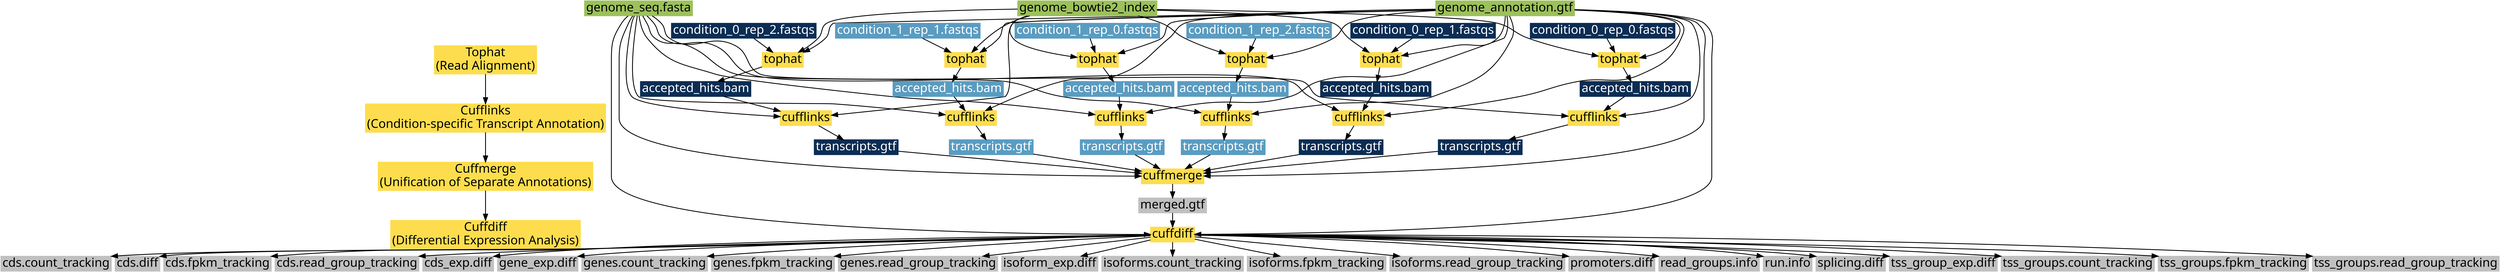 // a run option: unflatten -l3 tophat_cufflinks_ins_outs.dot | dot -Tpdf -o tophat_cufflinks_ins_outs.pdf

digraph g {
	rankdir=TB;
	
 

	

	// set global node and edge attribs

	node [shape=box,style=filled,fontname="DroidSans-Bold.ttf",fontsize=60, penwidth=3.0];

	 edge [penwidth=4,arrowsize=3];

// 	Program Flow Line
	Tophat     [label="Tophat\n(Read Alignment)", color="#FDDD4E"];
	Cufflinks  [label="Cufflinks\n(Condition-specific Transcript Annotation)", color="#FDDD4E"];
	Cuffmerge  [label="Cuffmerge\n(Unification of Separate Annotations)", color="#FDDD4E"];
	Cuffdiff   [label="Cuffdiff\n(Differential Expression Analysis)",color="#FDDD4E"];
	
	Tophat -> Cufflinks -> Cuffmerge -> Cuffdiff;
	
	

// 	**************** Major Node Definitions ******************

	
// 	Outside Data
	genome_annotation    [label="genome_annotation.gtf", color="#9CC15A"];
	genome_bowtie2_index [label="genome_bowtie2_index", color="#9CC15A"];
	genome_seq           [label="genome_seq.fasta", color="#9CC15A"];
	{rank = source; genome_annotation; genome_bowtie2_index;genome_seq;}

// 	Tophat Inputs
	c00f_reads [label="condition_0_rep_0.fastqs", color="#0B2D54", fontcolor="white"];
// 	//c00r_reads [label="condition_0_rep_0.rev.fastqs", color="#0B2D54", fontcolor="white"];
	
	c01f_reads [label="condition_0_rep_1.fastqs", color="#0B2D54", fontcolor="white"];
// 	//c01r_reads [label="condition_0_rep_1.rev.fastqs", color="#0B2D54", fontcolor="white"];
	
	c02f_reads [label="condition_0_rep_2.fastqs", color="#0B2D54", fontcolor="white"];
// 	//c02r_reads [label="condition_0_rep_2.rev.fastqs", color="#0B2D54", fontcolor="white"];
	
	
	
	c10f_reads [label="condition_1_rep_0.fastqs", color="#5A9CC1", fontcolor="white"];
// 	//c10r_reads [label="condition_1_rep_0.rev.fastqs", color="#5A9CC1"];
	
	c11f_reads [label="condition_1_rep_1.fastqs", color="#5A9CC1", fontcolor="white"];
// 	//c11r_reads [label="condition_1_rep_1.rev.fastqs", color="#5A9CC1"];
	
	c12f_reads [label="condition_1_rep_2.fastqs", color="#5A9CC1", fontcolor="white"];
// 	//c12r_reads [label="condition_1_rep_2.rev.fastqs", color="#5A9CC1"];

// 	Tophat Outputs
	th_out_0_0 [label="accepted_hits.bam", color="#0B2D54", fontcolor="white"];
	th_out_0_1 [label="accepted_hits.bam", color="#0B2D54", fontcolor="white"];
	th_out_0_2 [label="accepted_hits.bam", color="#0B2D54", fontcolor="white"];
	
	th_out_1_0 [label="accepted_hits.bam", color="#5A9CC1", fontcolor="white"];
	th_out_1_1 [label="accepted_hits.bam", color="#5A9CC1", fontcolor="white"];
	th_out_1_2 [label="accepted_hits.bam", color="#5A9CC1", fontcolor="white"];

// 	Cufflinks Outputs
	cl_out_0_0 [label="transcripts.gtf", color="#0B2D54", fontcolor="white"];
	cl_out_0_1 [label="transcripts.gtf", color="#0B2D54", fontcolor="white"];
	cl_out_0_2 [label="transcripts.gtf", color="#0B2D54", fontcolor="white"];
	
	cl_out_1_0 [label="transcripts.gtf", color="#5A9CC1", fontcolor="white"];
	cl_out_1_1 [label="transcripts.gtf", color="#5A9CC1", fontcolor="white"];
	cl_out_1_2 [label="transcripts.gtf", color="#5A9CC1", fontcolor="white"];

	
	{ node [color="#C0C0C0"];
	
// 	Cuffmerge Outputs
	cm_out [label="merged.gtf"];

// 	Cuffdiff Outputs
	
	cds_count_tracking              [label="cds.count_tracking"];
	cds_diff                        [label="cds.diff"];
	cds_fpkm_tracking               [label="cds.fpkm_tracking"];
	cds_read_group_tracking         [label="cds.read_group_tracking"];
	cds_exp_diff                    [label="cds_exp.diff"];
	gene_exp_diff                   [label="gene_exp.diff"];
	genes_count_tracking            [label="genes.count_tracking"];
	genes_fpkm_tracking             [label="genes.fpkm_tracking"];
	genes_read_group_tracking       [label="genes.read_group_tracking"];
	isoform_exp_diff                [label="isoform_exp.diff"];
	isoforms_count_tracking         [label="isoforms.count_tracking"];
	isoforms_fpkm_tracking          [label="isoforms.fpkm_tracking"];
	isoforms_read_group_tracking    [label="isoforms.read_group_tracking"];
	promoters_diff                  [label="promoters.diff"];
	read_groups_info                [label="read_groups.info"];
	run_info                        [label="run.info"];
	splicing_diff                   [label="splicing.diff"];
	tss_group_exp_diff              [label="tss_group_exp.diff"];
	tss_groups_count_tracking       [label="tss_groups.count_tracking"];
	tss_groups_fpkm_tracking        [label="tss_groups.fpkm_tracking"];
	tss_groups_read_group_tracking  [label="tss_groups.read_group_tracking"];
	}


	node [shape=box];
	
// 	Tophat Call Nodes
	th_call_0_0 [label="tophat", color="#FDDD4E"];
	th_call_0_1 [label="tophat", color="#FDDD4E"];
	th_call_0_2 [label="tophat", color="#FDDD4E"];
	th_call_1_0 [label="tophat", color="#FDDD4E"];
	th_call_1_1 [label="tophat", color="#FDDD4E"];
	th_call_1_2 [label="tophat", color="#FDDD4E"];
	
	{rank = same; Tophat;
		th_call_0_0; th_call_0_1; th_call_0_2;
		th_call_1_0;th_call_1_1; th_call_1_2; }
	
// 	Cufflinks Call Nodes
	cl_call_0_0 [label="cufflinks", color="#FDDD4E"];
	cl_call_0_1 [label="cufflinks", color="#FDDD4E"];
	cl_call_0_2 [label="cufflinks", color="#FDDD4E"];
	cl_call_1_0 [label="cufflinks", color="#FDDD4E"];
	cl_call_1_1 [label="cufflinks", color="#FDDD4E"];
	cl_call_1_2 [label="cufflinks", color="#FDDD4E"];

	{rank = same; Cufflinks;
		cl_call_0_0; cl_call_0_1; cl_call_0_2;
		cl_call_1_0; cl_call_1_1; cl_call_1_2;}


// 	Cuffmerge Call Node
	cuffmerge_call [label="cuffmerge", color="#FDDD4E"];
	{rank = same; Cuffmerge; cuffmerge_call;}

// 	Cuffdiff Call Node
	cuffdiff_call [label="cuffdiff", color="#FDDD4E"];
	{rank = same; Cuffdiff; cuffdiff_call;}


// 	**************** Tophat Edge Definitions ******************

// 	Con_1_0
// 		++ Ins ++
	genome_annotation    -> th_call_1_0;
	genome_bowtie2_index -> th_call_1_0;
	
	c10f_reads -> th_call_1_0;
	//c10r_reads -> th_call_1_0;
	
// 		++ Outs ++
	th_call_1_0 -> th_out_1_0;

// 	Con_1_1
// 		++ Ins ++
	genome_annotation    -> th_call_1_1;
	genome_bowtie2_index -> th_call_1_1;
	
	c11f_reads -> th_call_1_1;
	//c11r_reads -> th_call_1_1;
	
// 		++ Outs ++
	th_call_1_1 -> th_out_1_1;

// 	Con_1_2
// 		++ Ins ++
	genome_annotation    -> th_call_1_2;
	genome_bowtie2_index -> th_call_1_2;
	
	c12f_reads -> th_call_1_2;
	//c12r_reads -> th_call_1_2;
	
// 		++ Outs ++
	th_call_1_2 -> th_out_1_2;


// 	Con_0_0
// 		++ Ins ++
	genome_annotation    -> th_call_0_0;
	genome_bowtie2_index -> th_call_0_0;
	
	c00f_reads -> th_call_0_0;
	//c00r_reads -> th_call_0_0;
	
// 		++ Outs ++
	th_call_0_0 -> th_out_0_0;
	
	
// 	Con_0_1
// 		++ Ins ++
	genome_annotation    -> th_call_0_1;
	genome_bowtie2_index -> th_call_0_1;
	
	c01f_reads -> th_call_0_1;
	//c01r_reads -> th_call_0_1;
	
// 		++ Outs ++
	th_call_0_1 -> th_out_0_1;

// 	Con_0_2
// 		++ Ins ++
	genome_annotation    -> th_call_0_2;
	genome_bowtie2_index -> th_call_0_2;
	
	c02f_reads -> th_call_0_2;
	//c02r_reads -> th_call_0_2;
	
// 		++ Outs ++
	th_call_0_2 -> th_out_0_2;




// 	**************** Cufflinks Edge Definitions ******************


//  Con_0_0
//      ++ Ins ++
    genome_annotation  -> cl_call_0_0;
    genome_seq         -> cl_call_0_0;
    
    th_out_0_0 -> cl_call_0_0;
    
//      ++ Outs ++
    cl_call_0_0 -> cl_out_0_0;

//  Con_0_1
//      ++ Ins ++
    genome_annotation  -> cl_call_0_1;
    genome_seq         -> cl_call_0_1;
    
    th_out_0_1 -> cl_call_0_1;
    
//      ++ Outs ++
    cl_call_0_1 -> cl_out_0_1;

//  Con_0_2
//      ++ Ins ++
    genome_annotation  -> cl_call_0_2;
    genome_seq         -> cl_call_0_2;
    
    th_out_0_2 -> cl_call_0_2;
    
//      ++ Outs ++
    cl_call_0_2 -> cl_out_0_2;


// 	Con_1_0
// 		++ Ins ++
	genome_annotation  -> cl_call_1_0;
	genome_seq         -> cl_call_1_0;
	
	th_out_1_0 -> cl_call_1_0;
	
// 		++ Outs ++
	cl_call_1_0 -> cl_out_1_0;

// 	Con_1_1
// 		++ Ins ++
	genome_annotation  -> cl_call_1_1;
	genome_seq         -> cl_call_1_1;
	
	th_out_1_1 -> cl_call_1_1;
	
// 		++ Outs ++
	cl_call_1_1 -> cl_out_1_1;

// 	Con_1_2
// 		++ Ins ++
	genome_annotation  -> cl_call_1_2;
	genome_seq         -> cl_call_1_2;
	
	th_out_1_2 -> cl_call_1_2;
	
// 		++ Outs ++
	cl_call_1_2 -> cl_out_1_2;







	
// 	**************** Cuffmerge Edge Definitions ******************
// 		++ Ins ++
	genome_annotation  -> cuffmerge_call;
	genome_seq         -> cuffmerge_call;
	
	cl_out_0_0 -> cuffmerge_call;
	cl_out_0_1 -> cuffmerge_call;
	cl_out_0_2 -> cuffmerge_call;

	cl_out_1_0 -> cuffmerge_call;
	cl_out_1_1 -> cuffmerge_call;
	cl_out_1_2 -> cuffmerge_call;

// 		++ Outs ++
	cuffmerge_call -> cm_out;
	

// 	**************** Cuffdiff Edge Definitions ******************
// 		++ Ins ++
	genome_annotation  -> cuffdiff_call;
	genome_seq         -> cuffdiff_call;
	
	cm_out -> cuffdiff_call;


// 		++ Outs ++


	cuffdiff_call -> cds_count_tracking;
	cuffdiff_call -> cds_diff;
	cuffdiff_call -> cds_fpkm_tracking;
	cuffdiff_call -> cds_read_group_tracking;
	cuffdiff_call -> cds_exp_diff;
	cuffdiff_call -> gene_exp_diff;
	cuffdiff_call -> genes_count_tracking;
	cuffdiff_call -> genes_fpkm_tracking;
	cuffdiff_call -> genes_read_group_tracking;
	cuffdiff_call -> isoform_exp_diff;
	cuffdiff_call -> isoforms_count_tracking;
	cuffdiff_call -> isoforms_fpkm_tracking;
	cuffdiff_call -> isoforms_read_group_tracking;
	cuffdiff_call -> promoters_diff;
	cuffdiff_call -> read_groups_info;
	cuffdiff_call -> run_info;
	cuffdiff_call -> splicing_diff;
	cuffdiff_call -> tss_group_exp_diff;
	cuffdiff_call -> tss_groups_count_tracking;
	cuffdiff_call -> tss_groups_fpkm_tracking;
	cuffdiff_call -> tss_groups_read_group_tracking;
	

// //  Stager the final cuffdiff output to allow a more narrow figure
//     {rank=same; cds_count_tracking; cds_fpkm_tracking;
//                 cds_exp_diff; genes_count_tracking;
//                 genes_read_group_tracking; isoforms_count_tracking;
//                 isoforms_read_group_tracking; read_groups_info;
//                 splicing_diff; tss_groups_count_tracking;
//                 tss_groups_read_group_tracking}

}
